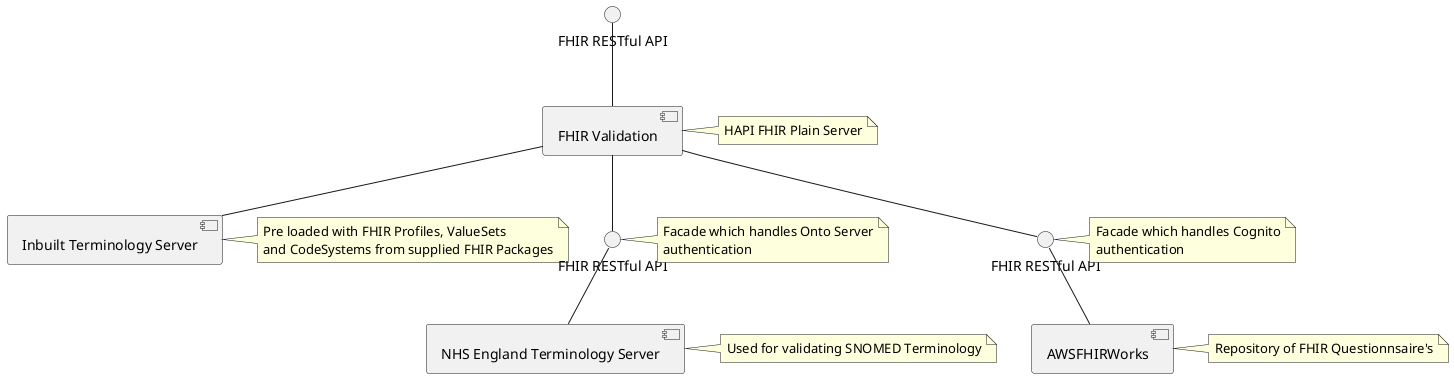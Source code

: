 @startuml


interface "FHIR RESTful API" as api

component "FHIR Validation" as validator
note right
HAPI FHIR Plain Server
end note

component "NHS England Terminology Server" as onto
note right
Used for validating SNOMED Terminology
end note

component "Inbuilt Terminology Server" as internal
note right
Pre loaded with FHIR Profiles, ValueSets
and CodeSystems from supplied FHIR Packages
end note

interface "FHIR RESTful API" as Facade
note right
Facade which handles Onto Server
authentication
end note

interface "FHIR RESTful API" as AWSFacade
note right
Facade which handles Cognito
authentication
end note

component AWSFHIRWorks
note right
Repository of FHIR Questionnsaire's
end note


api -- validator
validator -- Facade
validator -- internal
validator -- AWSFacade
Facade -- onto
AWSFacade -- AWSFHIRWorks

@enduml

